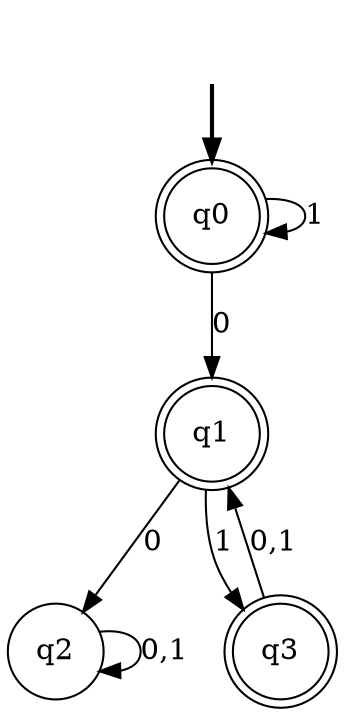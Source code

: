 digraph {
    fake [style = invisible]
    q0 [root = true, shape = doublecircle]
    q1 [shape = doublecircle]
    q2 [shape = circle]
    q3 [shape = doublecircle]

    fake -> q0 [style = bold]
    q0 -> q1 [label = "0"]
    q0 -> q0 [label = "1"]
    q1 -> q2 [label = "0"]
    q1 -> q3 [label = "1"]
    q2 -> q2 [label = "0,1"]
    q3 -> q1 [label = "0,1"]
}
